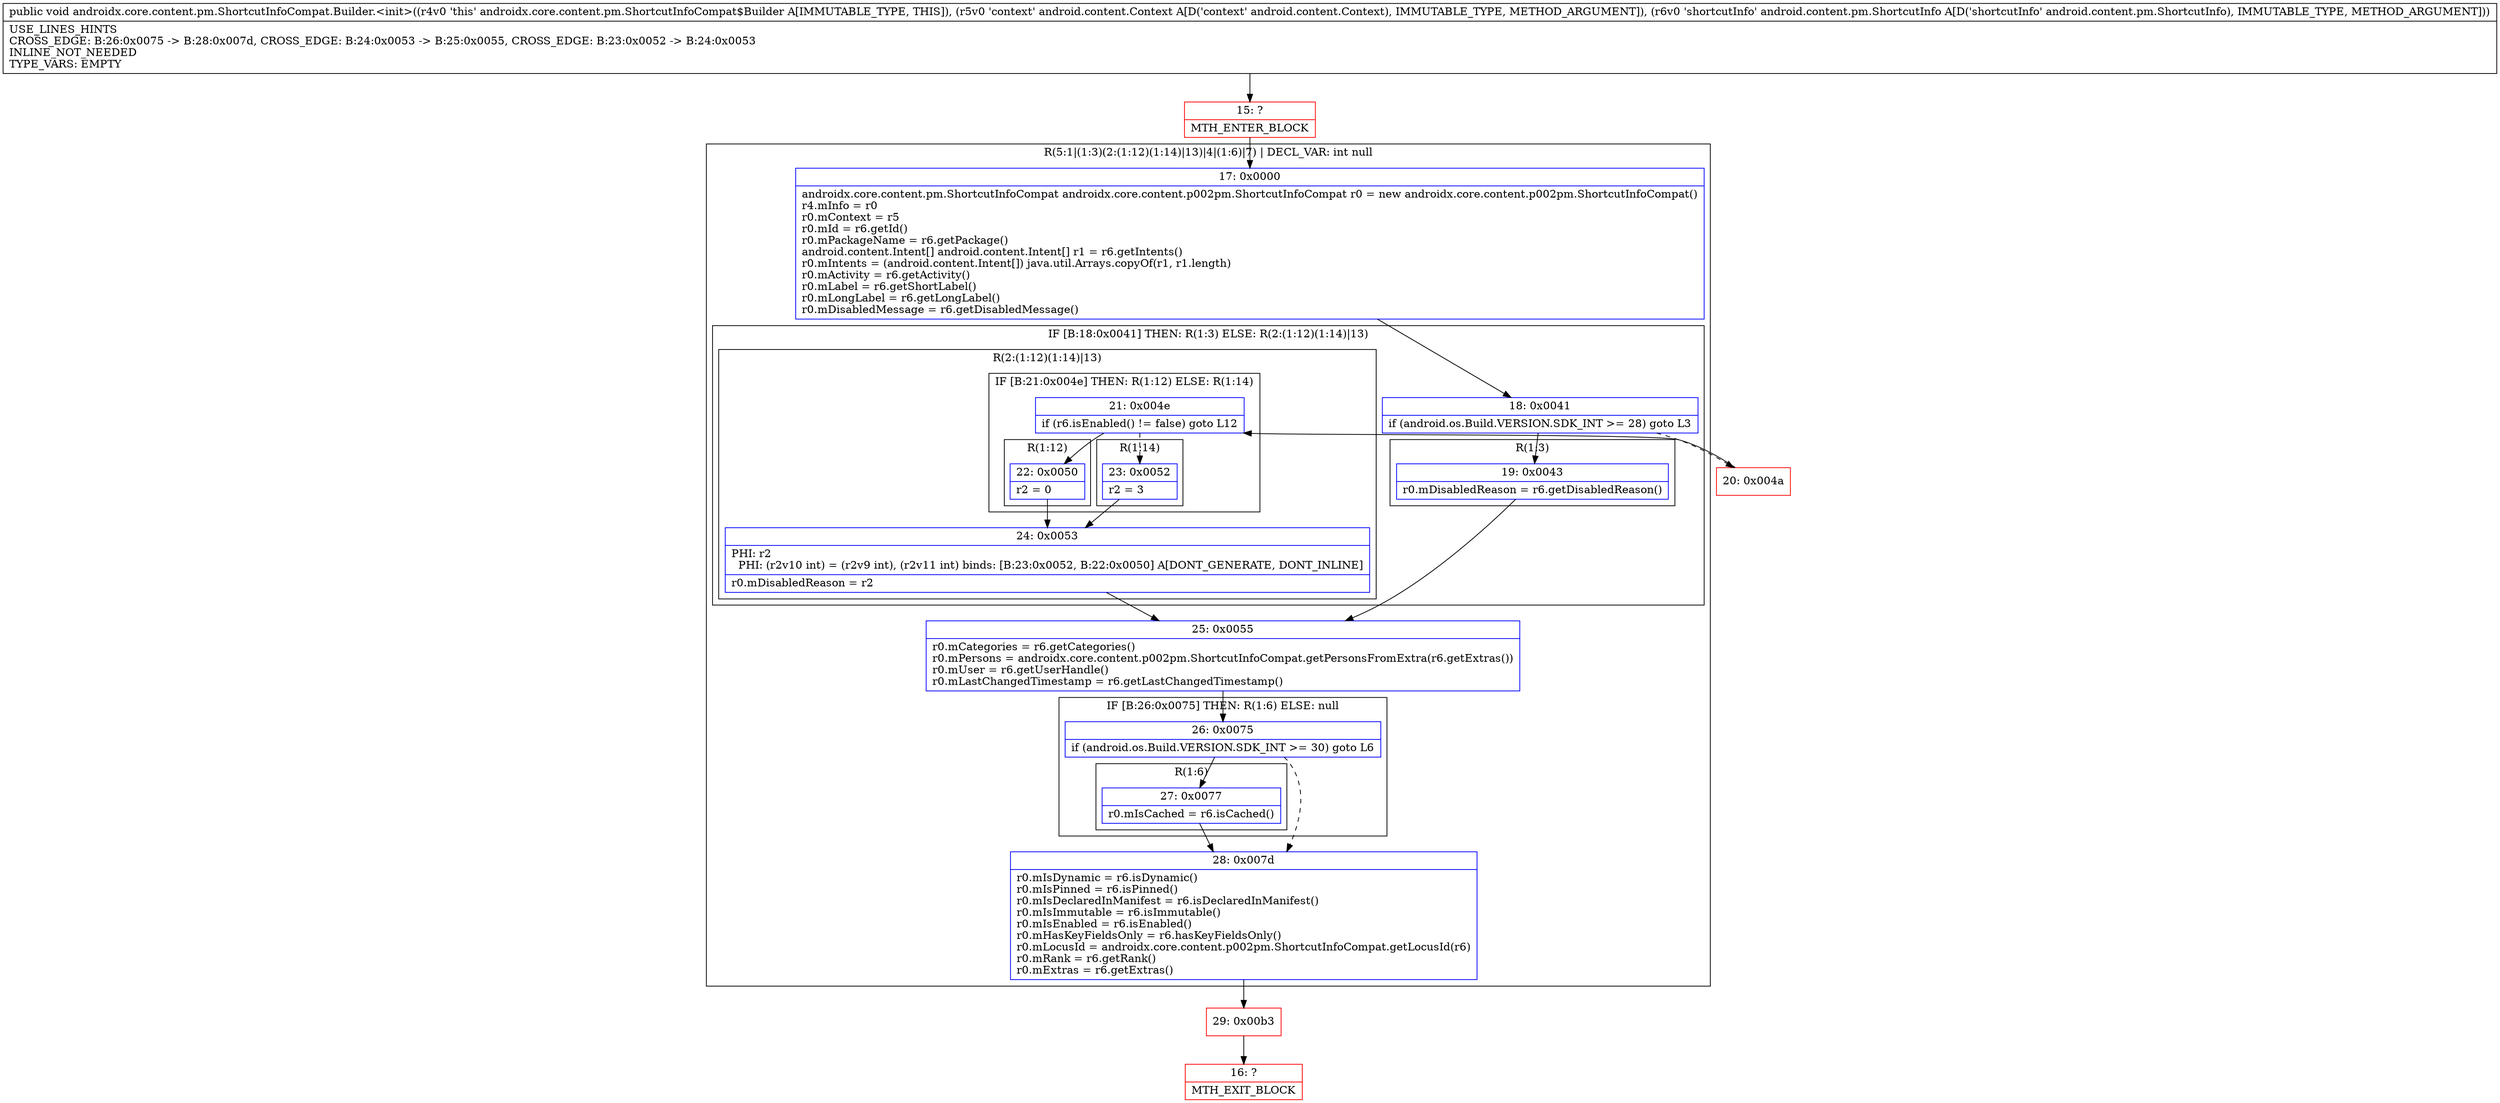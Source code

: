 digraph "CFG forandroidx.core.content.pm.ShortcutInfoCompat.Builder.\<init\>(Landroid\/content\/Context;Landroid\/content\/pm\/ShortcutInfo;)V" {
subgraph cluster_Region_1670515195 {
label = "R(5:1|(1:3)(2:(1:12)(1:14)|13)|4|(1:6)|7) | DECL_VAR: int null\l";
node [shape=record,color=blue];
Node_17 [shape=record,label="{17\:\ 0x0000|androidx.core.content.pm.ShortcutInfoCompat androidx.core.content.p002pm.ShortcutInfoCompat r0 = new androidx.core.content.p002pm.ShortcutInfoCompat()\lr4.mInfo = r0\lr0.mContext = r5\lr0.mId = r6.getId()\lr0.mPackageName = r6.getPackage()\landroid.content.Intent[] android.content.Intent[] r1 = r6.getIntents()\lr0.mIntents = (android.content.Intent[]) java.util.Arrays.copyOf(r1, r1.length)\lr0.mActivity = r6.getActivity()\lr0.mLabel = r6.getShortLabel()\lr0.mLongLabel = r6.getLongLabel()\lr0.mDisabledMessage = r6.getDisabledMessage()\l}"];
subgraph cluster_IfRegion_382421935 {
label = "IF [B:18:0x0041] THEN: R(1:3) ELSE: R(2:(1:12)(1:14)|13)";
node [shape=record,color=blue];
Node_18 [shape=record,label="{18\:\ 0x0041|if (android.os.Build.VERSION.SDK_INT \>= 28) goto L3\l}"];
subgraph cluster_Region_1404486148 {
label = "R(1:3)";
node [shape=record,color=blue];
Node_19 [shape=record,label="{19\:\ 0x0043|r0.mDisabledReason = r6.getDisabledReason()\l}"];
}
subgraph cluster_Region_1425244854 {
label = "R(2:(1:12)(1:14)|13)";
node [shape=record,color=blue];
subgraph cluster_IfRegion_311831105 {
label = "IF [B:21:0x004e] THEN: R(1:12) ELSE: R(1:14)";
node [shape=record,color=blue];
Node_21 [shape=record,label="{21\:\ 0x004e|if (r6.isEnabled() != false) goto L12\l}"];
subgraph cluster_Region_2010775312 {
label = "R(1:12)";
node [shape=record,color=blue];
Node_22 [shape=record,label="{22\:\ 0x0050|r2 = 0\l}"];
}
subgraph cluster_Region_312129957 {
label = "R(1:14)";
node [shape=record,color=blue];
Node_23 [shape=record,label="{23\:\ 0x0052|r2 = 3\l}"];
}
}
Node_24 [shape=record,label="{24\:\ 0x0053|PHI: r2 \l  PHI: (r2v10 int) = (r2v9 int), (r2v11 int) binds: [B:23:0x0052, B:22:0x0050] A[DONT_GENERATE, DONT_INLINE]\l|r0.mDisabledReason = r2\l}"];
}
}
Node_25 [shape=record,label="{25\:\ 0x0055|r0.mCategories = r6.getCategories()\lr0.mPersons = androidx.core.content.p002pm.ShortcutInfoCompat.getPersonsFromExtra(r6.getExtras())\lr0.mUser = r6.getUserHandle()\lr0.mLastChangedTimestamp = r6.getLastChangedTimestamp()\l}"];
subgraph cluster_IfRegion_1999300696 {
label = "IF [B:26:0x0075] THEN: R(1:6) ELSE: null";
node [shape=record,color=blue];
Node_26 [shape=record,label="{26\:\ 0x0075|if (android.os.Build.VERSION.SDK_INT \>= 30) goto L6\l}"];
subgraph cluster_Region_1639229881 {
label = "R(1:6)";
node [shape=record,color=blue];
Node_27 [shape=record,label="{27\:\ 0x0077|r0.mIsCached = r6.isCached()\l}"];
}
}
Node_28 [shape=record,label="{28\:\ 0x007d|r0.mIsDynamic = r6.isDynamic()\lr0.mIsPinned = r6.isPinned()\lr0.mIsDeclaredInManifest = r6.isDeclaredInManifest()\lr0.mIsImmutable = r6.isImmutable()\lr0.mIsEnabled = r6.isEnabled()\lr0.mHasKeyFieldsOnly = r6.hasKeyFieldsOnly()\lr0.mLocusId = androidx.core.content.p002pm.ShortcutInfoCompat.getLocusId(r6)\lr0.mRank = r6.getRank()\lr0.mExtras = r6.getExtras()\l}"];
}
Node_15 [shape=record,color=red,label="{15\:\ ?|MTH_ENTER_BLOCK\l}"];
Node_29 [shape=record,color=red,label="{29\:\ 0x00b3}"];
Node_16 [shape=record,color=red,label="{16\:\ ?|MTH_EXIT_BLOCK\l}"];
Node_20 [shape=record,color=red,label="{20\:\ 0x004a}"];
MethodNode[shape=record,label="{public void androidx.core.content.pm.ShortcutInfoCompat.Builder.\<init\>((r4v0 'this' androidx.core.content.pm.ShortcutInfoCompat$Builder A[IMMUTABLE_TYPE, THIS]), (r5v0 'context' android.content.Context A[D('context' android.content.Context), IMMUTABLE_TYPE, METHOD_ARGUMENT]), (r6v0 'shortcutInfo' android.content.pm.ShortcutInfo A[D('shortcutInfo' android.content.pm.ShortcutInfo), IMMUTABLE_TYPE, METHOD_ARGUMENT]))  | USE_LINES_HINTS\lCROSS_EDGE: B:26:0x0075 \-\> B:28:0x007d, CROSS_EDGE: B:24:0x0053 \-\> B:25:0x0055, CROSS_EDGE: B:23:0x0052 \-\> B:24:0x0053\lINLINE_NOT_NEEDED\lTYPE_VARS: EMPTY\l}"];
MethodNode -> Node_15;Node_17 -> Node_18;
Node_18 -> Node_19;
Node_18 -> Node_20[style=dashed];
Node_19 -> Node_25;
Node_21 -> Node_22;
Node_21 -> Node_23[style=dashed];
Node_22 -> Node_24;
Node_23 -> Node_24;
Node_24 -> Node_25;
Node_25 -> Node_26;
Node_26 -> Node_27;
Node_26 -> Node_28[style=dashed];
Node_27 -> Node_28;
Node_28 -> Node_29;
Node_15 -> Node_17;
Node_29 -> Node_16;
Node_20 -> Node_21;
}

